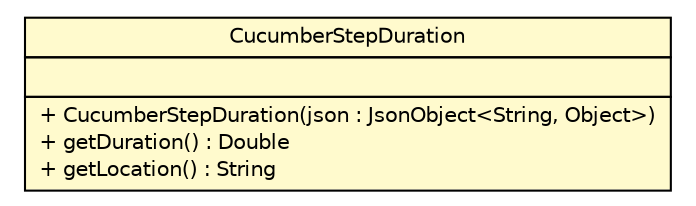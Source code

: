 #!/usr/local/bin/dot
#
# Class diagram 
# Generated by UMLGraph version R5_6 (http://www.umlgraph.org/)
#

digraph G {
	edge [fontname="Helvetica",fontsize=10,labelfontname="Helvetica",labelfontsize=10];
	node [fontname="Helvetica",fontsize=10,shape=plaintext];
	nodesep=0.25;
	ranksep=0.5;
	// com.github.mkolisnyk.cucumber.reporting.types.usage.CucumberStepDuration
	c6957 [label=<<table title="com.github.mkolisnyk.cucumber.reporting.types.usage.CucumberStepDuration" border="0" cellborder="1" cellspacing="0" cellpadding="2" port="p" bgcolor="lemonChiffon" href="./CucumberStepDuration.html">
		<tr><td><table border="0" cellspacing="0" cellpadding="1">
<tr><td align="center" balign="center"> CucumberStepDuration </td></tr>
		</table></td></tr>
		<tr><td><table border="0" cellspacing="0" cellpadding="1">
<tr><td align="left" balign="left">  </td></tr>
		</table></td></tr>
		<tr><td><table border="0" cellspacing="0" cellpadding="1">
<tr><td align="left" balign="left"> + CucumberStepDuration(json : JsonObject&lt;String, Object&gt;) </td></tr>
<tr><td align="left" balign="left"> + getDuration() : Double </td></tr>
<tr><td align="left" balign="left"> + getLocation() : String </td></tr>
		</table></td></tr>
		</table>>, URL="./CucumberStepDuration.html", fontname="Helvetica", fontcolor="black", fontsize=10.0];
}

